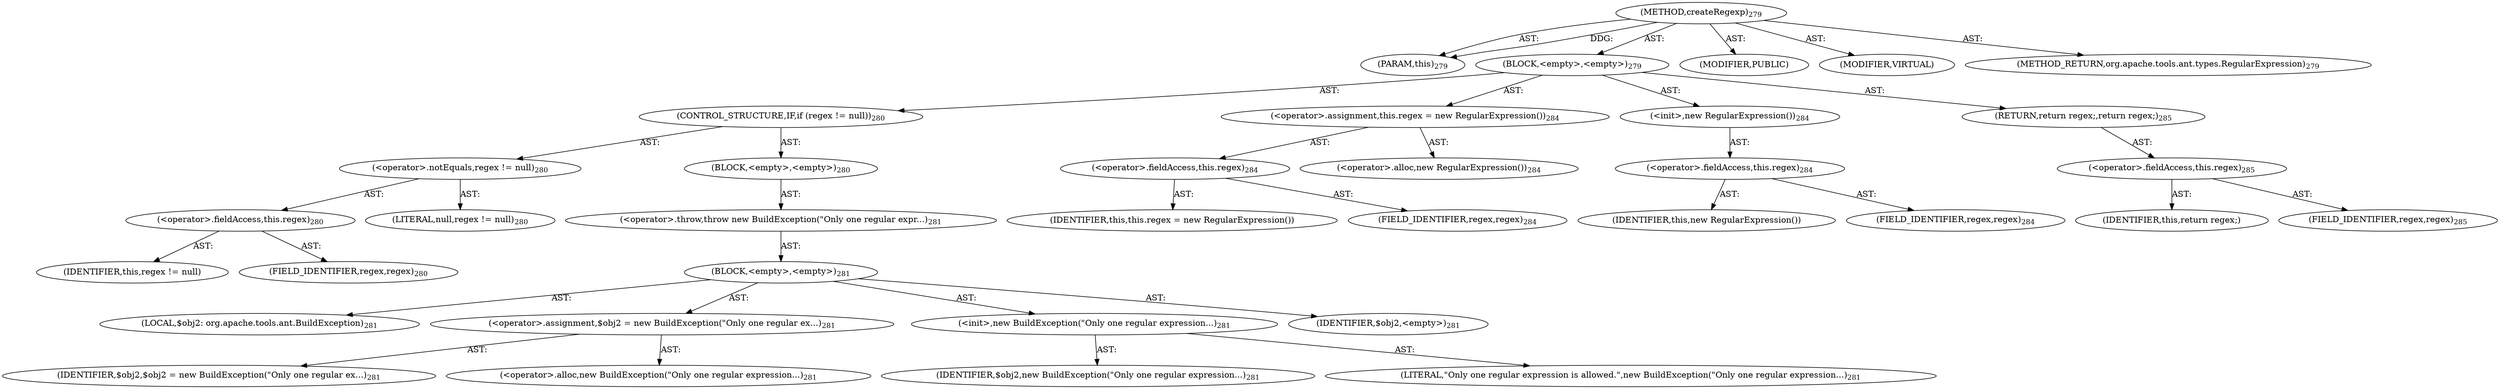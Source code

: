 digraph "createRegexp" {  
"111669149704" [label = <(METHOD,createRegexp)<SUB>279</SUB>> ]
"115964117010" [label = <(PARAM,this)<SUB>279</SUB>> ]
"25769803789" [label = <(BLOCK,&lt;empty&gt;,&lt;empty&gt;)<SUB>279</SUB>> ]
"47244640259" [label = <(CONTROL_STRUCTURE,IF,if (regex != null))<SUB>280</SUB>> ]
"30064771136" [label = <(&lt;operator&gt;.notEquals,regex != null)<SUB>280</SUB>> ]
"30064771137" [label = <(&lt;operator&gt;.fieldAccess,this.regex)<SUB>280</SUB>> ]
"68719476797" [label = <(IDENTIFIER,this,regex != null)> ]
"55834574871" [label = <(FIELD_IDENTIFIER,regex,regex)<SUB>280</SUB>> ]
"90194313228" [label = <(LITERAL,null,regex != null)<SUB>280</SUB>> ]
"25769803790" [label = <(BLOCK,&lt;empty&gt;,&lt;empty&gt;)<SUB>280</SUB>> ]
"30064771138" [label = <(&lt;operator&gt;.throw,throw new BuildException(&quot;Only one regular expr...)<SUB>281</SUB>> ]
"25769803791" [label = <(BLOCK,&lt;empty&gt;,&lt;empty&gt;)<SUB>281</SUB>> ]
"94489280515" [label = <(LOCAL,$obj2: org.apache.tools.ant.BuildException)<SUB>281</SUB>> ]
"30064771139" [label = <(&lt;operator&gt;.assignment,$obj2 = new BuildException(&quot;Only one regular ex...)<SUB>281</SUB>> ]
"68719476798" [label = <(IDENTIFIER,$obj2,$obj2 = new BuildException(&quot;Only one regular ex...)<SUB>281</SUB>> ]
"30064771140" [label = <(&lt;operator&gt;.alloc,new BuildException(&quot;Only one regular expression...)<SUB>281</SUB>> ]
"30064771141" [label = <(&lt;init&gt;,new BuildException(&quot;Only one regular expression...)<SUB>281</SUB>> ]
"68719476799" [label = <(IDENTIFIER,$obj2,new BuildException(&quot;Only one regular expression...)<SUB>281</SUB>> ]
"90194313229" [label = <(LITERAL,&quot;Only one regular expression is allowed.&quot;,new BuildException(&quot;Only one regular expression...)<SUB>281</SUB>> ]
"68719476800" [label = <(IDENTIFIER,$obj2,&lt;empty&gt;)<SUB>281</SUB>> ]
"30064771142" [label = <(&lt;operator&gt;.assignment,this.regex = new RegularExpression())<SUB>284</SUB>> ]
"30064771143" [label = <(&lt;operator&gt;.fieldAccess,this.regex)<SUB>284</SUB>> ]
"68719476801" [label = <(IDENTIFIER,this,this.regex = new RegularExpression())> ]
"55834574872" [label = <(FIELD_IDENTIFIER,regex,regex)<SUB>284</SUB>> ]
"30064771144" [label = <(&lt;operator&gt;.alloc,new RegularExpression())<SUB>284</SUB>> ]
"30064771145" [label = <(&lt;init&gt;,new RegularExpression())<SUB>284</SUB>> ]
"30064771146" [label = <(&lt;operator&gt;.fieldAccess,this.regex)<SUB>284</SUB>> ]
"68719476802" [label = <(IDENTIFIER,this,new RegularExpression())> ]
"55834574873" [label = <(FIELD_IDENTIFIER,regex,regex)<SUB>284</SUB>> ]
"146028888064" [label = <(RETURN,return regex;,return regex;)<SUB>285</SUB>> ]
"30064771147" [label = <(&lt;operator&gt;.fieldAccess,this.regex)<SUB>285</SUB>> ]
"68719476803" [label = <(IDENTIFIER,this,return regex;)> ]
"55834574874" [label = <(FIELD_IDENTIFIER,regex,regex)<SUB>285</SUB>> ]
"133143986200" [label = <(MODIFIER,PUBLIC)> ]
"133143986201" [label = <(MODIFIER,VIRTUAL)> ]
"128849018888" [label = <(METHOD_RETURN,org.apache.tools.ant.types.RegularExpression)<SUB>279</SUB>> ]
  "111669149704" -> "115964117010"  [ label = "AST: "] 
  "111669149704" -> "25769803789"  [ label = "AST: "] 
  "111669149704" -> "133143986200"  [ label = "AST: "] 
  "111669149704" -> "133143986201"  [ label = "AST: "] 
  "111669149704" -> "128849018888"  [ label = "AST: "] 
  "25769803789" -> "47244640259"  [ label = "AST: "] 
  "25769803789" -> "30064771142"  [ label = "AST: "] 
  "25769803789" -> "30064771145"  [ label = "AST: "] 
  "25769803789" -> "146028888064"  [ label = "AST: "] 
  "47244640259" -> "30064771136"  [ label = "AST: "] 
  "47244640259" -> "25769803790"  [ label = "AST: "] 
  "30064771136" -> "30064771137"  [ label = "AST: "] 
  "30064771136" -> "90194313228"  [ label = "AST: "] 
  "30064771137" -> "68719476797"  [ label = "AST: "] 
  "30064771137" -> "55834574871"  [ label = "AST: "] 
  "25769803790" -> "30064771138"  [ label = "AST: "] 
  "30064771138" -> "25769803791"  [ label = "AST: "] 
  "25769803791" -> "94489280515"  [ label = "AST: "] 
  "25769803791" -> "30064771139"  [ label = "AST: "] 
  "25769803791" -> "30064771141"  [ label = "AST: "] 
  "25769803791" -> "68719476800"  [ label = "AST: "] 
  "30064771139" -> "68719476798"  [ label = "AST: "] 
  "30064771139" -> "30064771140"  [ label = "AST: "] 
  "30064771141" -> "68719476799"  [ label = "AST: "] 
  "30064771141" -> "90194313229"  [ label = "AST: "] 
  "30064771142" -> "30064771143"  [ label = "AST: "] 
  "30064771142" -> "30064771144"  [ label = "AST: "] 
  "30064771143" -> "68719476801"  [ label = "AST: "] 
  "30064771143" -> "55834574872"  [ label = "AST: "] 
  "30064771145" -> "30064771146"  [ label = "AST: "] 
  "30064771146" -> "68719476802"  [ label = "AST: "] 
  "30064771146" -> "55834574873"  [ label = "AST: "] 
  "146028888064" -> "30064771147"  [ label = "AST: "] 
  "30064771147" -> "68719476803"  [ label = "AST: "] 
  "30064771147" -> "55834574874"  [ label = "AST: "] 
  "111669149704" -> "115964117010"  [ label = "DDG: "] 
}
